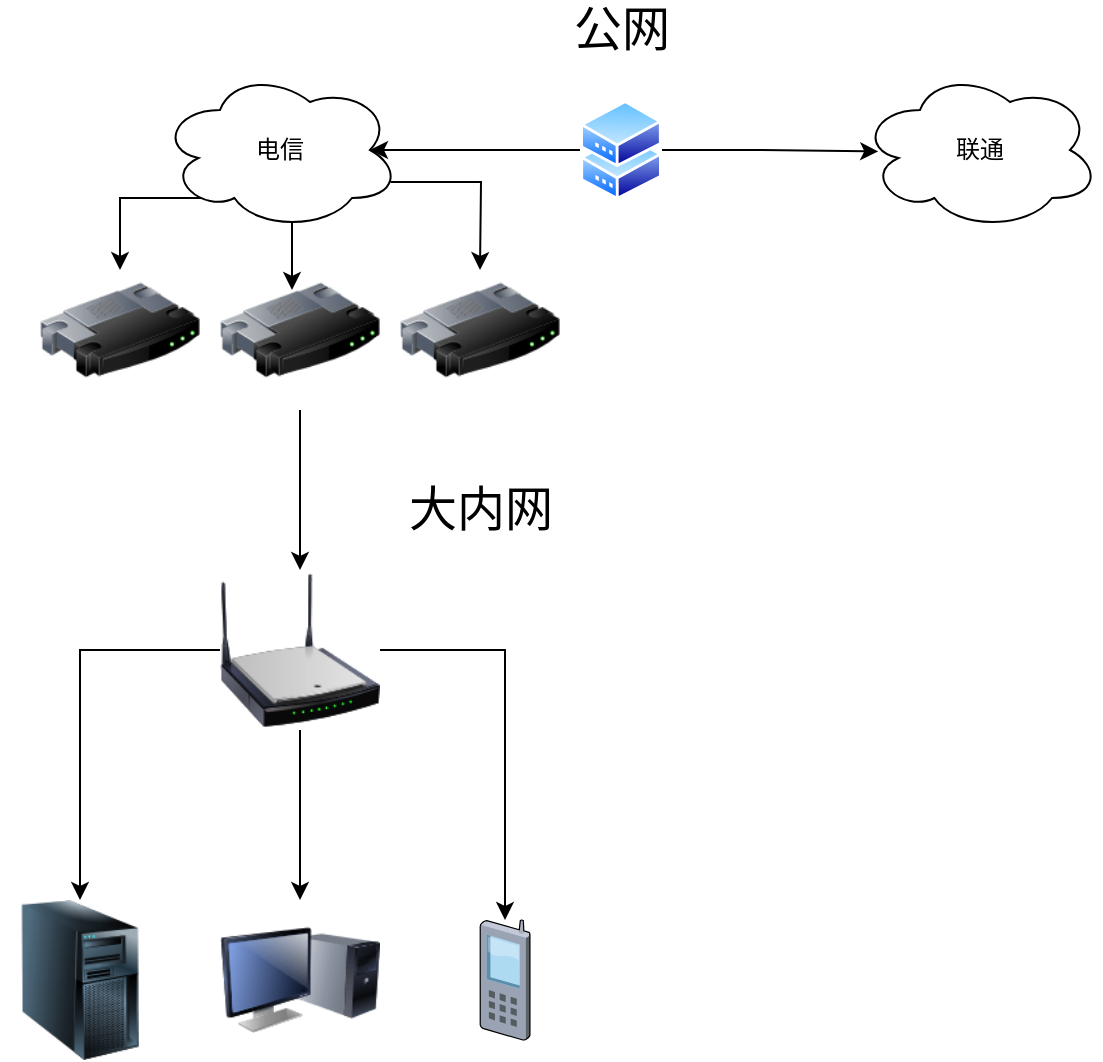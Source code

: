 <mxfile version="14.3.2" type="github">
  <diagram id="FrFdWf4DSzp_vg6NDe_p" name="第 1 页">
    <mxGraphModel dx="1052" dy="554" grid="1" gridSize="10" guides="1" tooltips="1" connect="1" arrows="1" fold="1" page="1" pageScale="1" pageWidth="827" pageHeight="1169" math="0" shadow="0">
      <root>
        <mxCell id="0" />
        <mxCell id="1" parent="0" />
        <mxCell id="GJ8pHnnnpWjj9FqOOtTp-5" style="edgeStyle=orthogonalEdgeStyle;rounded=0;orthogonalLoop=1;jettySize=auto;html=1;entryX=0.076;entryY=0.509;entryDx=0;entryDy=0;entryPerimeter=0;" edge="1" parent="1" source="GJ8pHnnnpWjj9FqOOtTp-1" target="GJ8pHnnnpWjj9FqOOtTp-3">
          <mxGeometry relative="1" as="geometry" />
        </mxCell>
        <mxCell id="GJ8pHnnnpWjj9FqOOtTp-6" style="edgeStyle=orthogonalEdgeStyle;rounded=0;orthogonalLoop=1;jettySize=auto;html=1;entryX=0.875;entryY=0.5;entryDx=0;entryDy=0;entryPerimeter=0;" edge="1" parent="1" source="GJ8pHnnnpWjj9FqOOtTp-1" target="GJ8pHnnnpWjj9FqOOtTp-2">
          <mxGeometry relative="1" as="geometry" />
        </mxCell>
        <mxCell id="GJ8pHnnnpWjj9FqOOtTp-1" value="" style="aspect=fixed;perimeter=ellipsePerimeter;html=1;align=center;shadow=0;dashed=0;spacingTop=3;image;image=img/lib/active_directory/shadowed_router.svg;" vertex="1" parent="1">
          <mxGeometry x="340" y="185" width="41" height="50" as="geometry" />
        </mxCell>
        <mxCell id="GJ8pHnnnpWjj9FqOOtTp-8" style="edgeStyle=orthogonalEdgeStyle;rounded=0;orthogonalLoop=1;jettySize=auto;html=1;exitX=0.55;exitY=0.95;exitDx=0;exitDy=0;exitPerimeter=0;" edge="1" parent="1" source="GJ8pHnnnpWjj9FqOOtTp-2">
          <mxGeometry relative="1" as="geometry">
            <mxPoint x="196" y="280" as="targetPoint" />
          </mxGeometry>
        </mxCell>
        <mxCell id="GJ8pHnnnpWjj9FqOOtTp-9" style="edgeStyle=orthogonalEdgeStyle;rounded=0;orthogonalLoop=1;jettySize=auto;html=1;exitX=0.31;exitY=0.8;exitDx=0;exitDy=0;exitPerimeter=0;" edge="1" parent="1" source="GJ8pHnnnpWjj9FqOOtTp-2">
          <mxGeometry relative="1" as="geometry">
            <mxPoint x="110" y="270" as="targetPoint" />
          </mxGeometry>
        </mxCell>
        <mxCell id="GJ8pHnnnpWjj9FqOOtTp-10" style="edgeStyle=orthogonalEdgeStyle;rounded=0;orthogonalLoop=1;jettySize=auto;html=1;exitX=0.96;exitY=0.7;exitDx=0;exitDy=0;exitPerimeter=0;" edge="1" parent="1" source="GJ8pHnnnpWjj9FqOOtTp-2">
          <mxGeometry relative="1" as="geometry">
            <mxPoint x="290" y="270" as="targetPoint" />
          </mxGeometry>
        </mxCell>
        <mxCell id="GJ8pHnnnpWjj9FqOOtTp-2" value="电信" style="ellipse;shape=cloud;whiteSpace=wrap;html=1;" vertex="1" parent="1">
          <mxGeometry x="130" y="170" width="120" height="80" as="geometry" />
        </mxCell>
        <mxCell id="GJ8pHnnnpWjj9FqOOtTp-3" value="联通" style="ellipse;shape=cloud;whiteSpace=wrap;html=1;" vertex="1" parent="1">
          <mxGeometry x="480" y="170" width="120" height="80" as="geometry" />
        </mxCell>
        <mxCell id="GJ8pHnnnpWjj9FqOOtTp-7" value="&lt;font style=&quot;font-size: 24px&quot;&gt;公网&lt;/font&gt;" style="text;html=1;strokeColor=none;fillColor=none;align=center;verticalAlign=middle;whiteSpace=wrap;rounded=0;" vertex="1" parent="1">
          <mxGeometry x="305.5" y="140" width="110" height="20" as="geometry" />
        </mxCell>
        <mxCell id="GJ8pHnnnpWjj9FqOOtTp-11" value="" style="image;html=1;image=img/lib/clip_art/networking/Router_128x128.png" vertex="1" parent="1">
          <mxGeometry x="70" y="260" width="80" height="80" as="geometry" />
        </mxCell>
        <mxCell id="GJ8pHnnnpWjj9FqOOtTp-19" value="" style="edgeStyle=orthogonalEdgeStyle;rounded=0;orthogonalLoop=1;jettySize=auto;html=1;" edge="1" parent="1" source="GJ8pHnnnpWjj9FqOOtTp-12" target="GJ8pHnnnpWjj9FqOOtTp-18">
          <mxGeometry relative="1" as="geometry" />
        </mxCell>
        <mxCell id="GJ8pHnnnpWjj9FqOOtTp-12" value="" style="image;html=1;image=img/lib/clip_art/networking/Router_128x128.png" vertex="1" parent="1">
          <mxGeometry x="160" y="260" width="80" height="80" as="geometry" />
        </mxCell>
        <mxCell id="GJ8pHnnnpWjj9FqOOtTp-13" value="" style="image;html=1;image=img/lib/clip_art/networking/Router_128x128.png" vertex="1" parent="1">
          <mxGeometry x="250" y="260" width="80" height="80" as="geometry" />
        </mxCell>
        <mxCell id="GJ8pHnnnpWjj9FqOOtTp-28" style="edgeStyle=orthogonalEdgeStyle;rounded=0;orthogonalLoop=1;jettySize=auto;html=1;entryX=0.5;entryY=0;entryDx=0;entryDy=0;" edge="1" parent="1" source="GJ8pHnnnpWjj9FqOOtTp-18" target="GJ8pHnnnpWjj9FqOOtTp-23">
          <mxGeometry relative="1" as="geometry" />
        </mxCell>
        <mxCell id="GJ8pHnnnpWjj9FqOOtTp-29" value="" style="edgeStyle=orthogonalEdgeStyle;rounded=0;orthogonalLoop=1;jettySize=auto;html=1;" edge="1" parent="1" source="GJ8pHnnnpWjj9FqOOtTp-18" target="GJ8pHnnnpWjj9FqOOtTp-25">
          <mxGeometry relative="1" as="geometry" />
        </mxCell>
        <mxCell id="GJ8pHnnnpWjj9FqOOtTp-30" style="edgeStyle=orthogonalEdgeStyle;rounded=0;orthogonalLoop=1;jettySize=auto;html=1;" edge="1" parent="1" source="GJ8pHnnnpWjj9FqOOtTp-18" target="GJ8pHnnnpWjj9FqOOtTp-27">
          <mxGeometry relative="1" as="geometry" />
        </mxCell>
        <mxCell id="GJ8pHnnnpWjj9FqOOtTp-18" value="" style="image;html=1;image=img/lib/clip_art/networking/Wireless_Router_N_128x128.png" vertex="1" parent="1">
          <mxGeometry x="160" y="420" width="80" height="80" as="geometry" />
        </mxCell>
        <mxCell id="GJ8pHnnnpWjj9FqOOtTp-20" value="&lt;font style=&quot;font-size: 24px&quot;&gt;大内网&lt;/font&gt;" style="text;html=1;align=center;verticalAlign=middle;resizable=0;points=[];autosize=1;" vertex="1" parent="1">
          <mxGeometry x="245" y="380" width="90" height="20" as="geometry" />
        </mxCell>
        <mxCell id="GJ8pHnnnpWjj9FqOOtTp-23" value="" style="image;html=1;image=img/lib/clip_art/computers/Server_Tower_128x128.png" vertex="1" parent="1">
          <mxGeometry x="50" y="585" width="80" height="80" as="geometry" />
        </mxCell>
        <mxCell id="GJ8pHnnnpWjj9FqOOtTp-25" value="" style="image;html=1;image=img/lib/clip_art/computers/Monitor_Tower_128x128.png" vertex="1" parent="1">
          <mxGeometry x="160" y="585" width="80" height="80" as="geometry" />
        </mxCell>
        <mxCell id="GJ8pHnnnpWjj9FqOOtTp-27" value="" style="verticalLabelPosition=bottom;aspect=fixed;html=1;verticalAlign=top;strokeColor=none;align=center;outlineConnect=0;shape=mxgraph.citrix.cell_phone;" vertex="1" parent="1">
          <mxGeometry x="290" y="595" width="25" height="60" as="geometry" />
        </mxCell>
      </root>
    </mxGraphModel>
  </diagram>
</mxfile>
